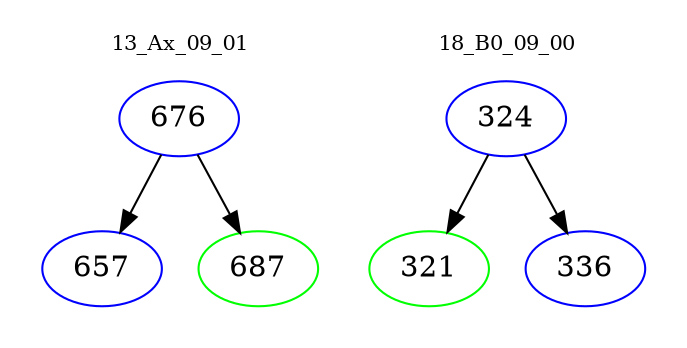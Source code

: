 digraph{
subgraph cluster_0 {
color = white
label = "13_Ax_09_01";
fontsize=10;
T0_676 [label="676", color="blue"]
T0_676 -> T0_657 [color="black"]
T0_657 [label="657", color="blue"]
T0_676 -> T0_687 [color="black"]
T0_687 [label="687", color="green"]
}
subgraph cluster_1 {
color = white
label = "18_B0_09_00";
fontsize=10;
T1_324 [label="324", color="blue"]
T1_324 -> T1_321 [color="black"]
T1_321 [label="321", color="green"]
T1_324 -> T1_336 [color="black"]
T1_336 [label="336", color="blue"]
}
}
